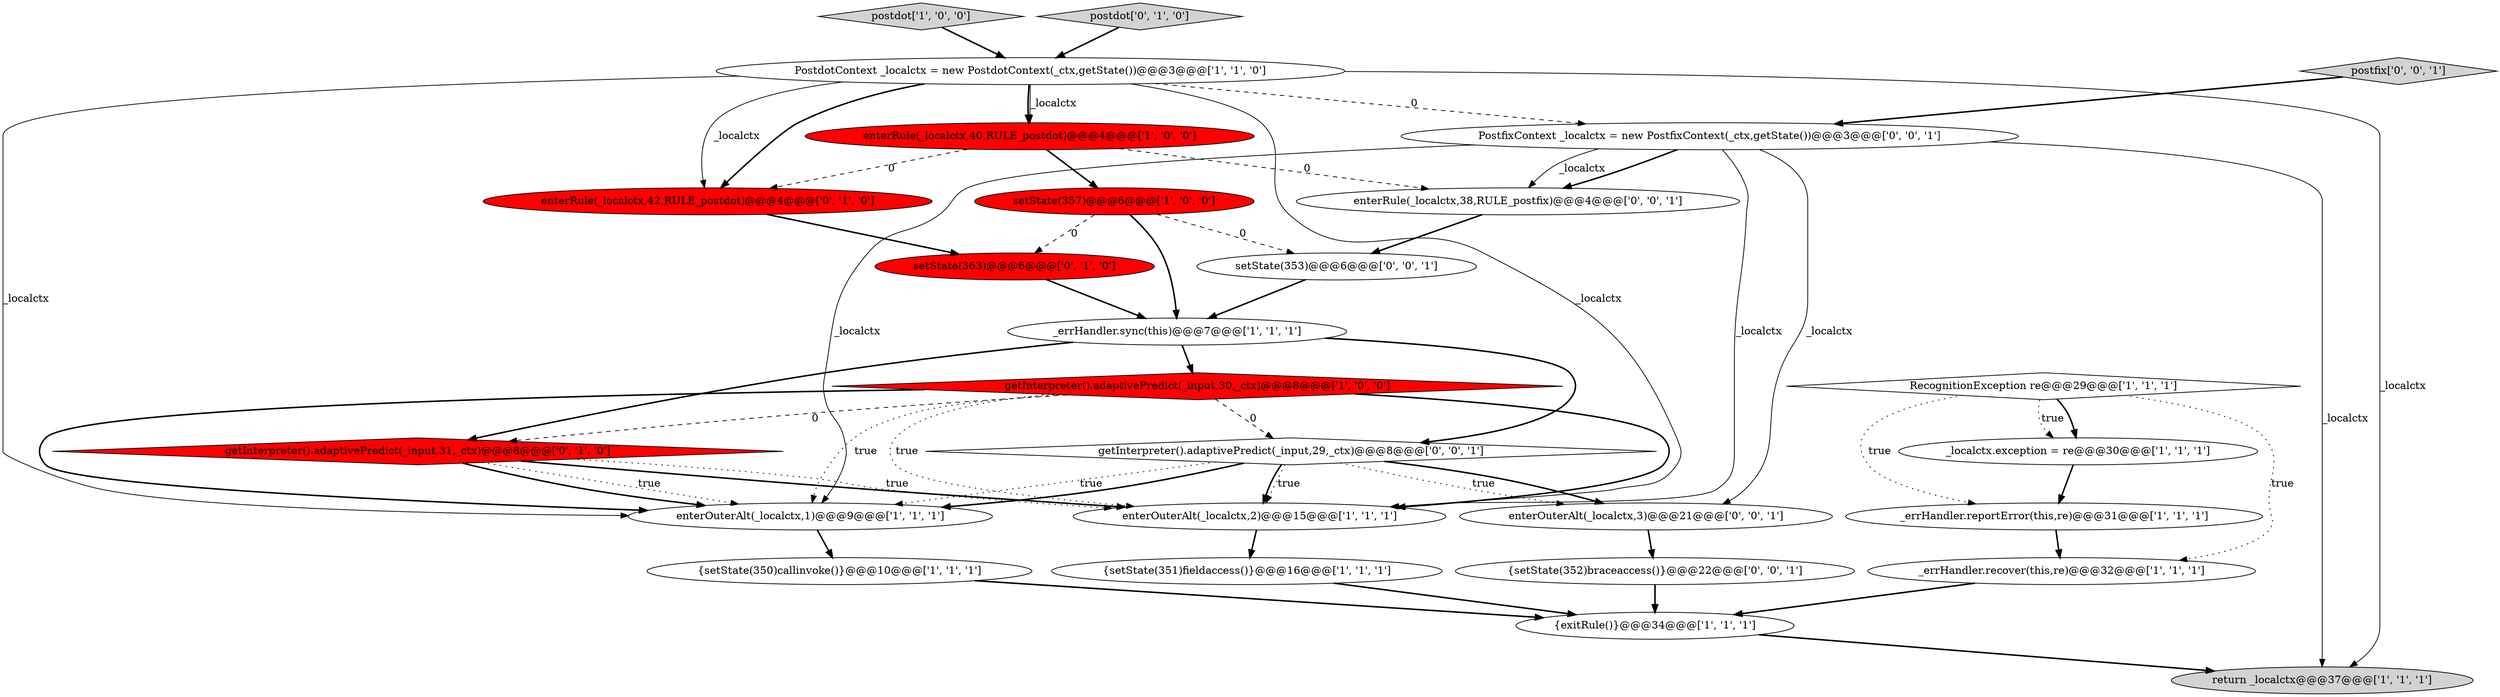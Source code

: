 digraph {
7 [style = filled, label = "{exitRule()}@@@34@@@['1', '1', '1']", fillcolor = white, shape = ellipse image = "AAA0AAABBB1BBB"];
0 [style = filled, label = "getInterpreter().adaptivePredict(_input,30,_ctx)@@@8@@@['1', '0', '0']", fillcolor = red, shape = diamond image = "AAA1AAABBB1BBB"];
4 [style = filled, label = "{setState(351)fieldaccess()}@@@16@@@['1', '1', '1']", fillcolor = white, shape = ellipse image = "AAA0AAABBB1BBB"];
26 [style = filled, label = "setState(353)@@@6@@@['0', '0', '1']", fillcolor = white, shape = ellipse image = "AAA0AAABBB3BBB"];
3 [style = filled, label = "_errHandler.recover(this,re)@@@32@@@['1', '1', '1']", fillcolor = white, shape = ellipse image = "AAA0AAABBB1BBB"];
21 [style = filled, label = "postfix['0', '0', '1']", fillcolor = lightgray, shape = diamond image = "AAA0AAABBB3BBB"];
18 [style = filled, label = "enterRule(_localctx,42,RULE_postdot)@@@4@@@['0', '1', '0']", fillcolor = red, shape = ellipse image = "AAA1AAABBB2BBB"];
24 [style = filled, label = "{setState(352)braceaccess()}@@@22@@@['0', '0', '1']", fillcolor = white, shape = ellipse image = "AAA0AAABBB3BBB"];
12 [style = filled, label = "_errHandler.reportError(this,re)@@@31@@@['1', '1', '1']", fillcolor = white, shape = ellipse image = "AAA0AAABBB1BBB"];
23 [style = filled, label = "getInterpreter().adaptivePredict(_input,29,_ctx)@@@8@@@['0', '0', '1']", fillcolor = white, shape = diamond image = "AAA0AAABBB3BBB"];
5 [style = filled, label = "enterRule(_localctx,40,RULE_postdot)@@@4@@@['1', '0', '0']", fillcolor = red, shape = ellipse image = "AAA1AAABBB1BBB"];
11 [style = filled, label = "enterOuterAlt(_localctx,2)@@@15@@@['1', '1', '1']", fillcolor = white, shape = ellipse image = "AAA0AAABBB1BBB"];
25 [style = filled, label = "PostfixContext _localctx = new PostfixContext(_ctx,getState())@@@3@@@['0', '0', '1']", fillcolor = white, shape = ellipse image = "AAA0AAABBB3BBB"];
16 [style = filled, label = "getInterpreter().adaptivePredict(_input,31,_ctx)@@@8@@@['0', '1', '0']", fillcolor = red, shape = diamond image = "AAA1AAABBB2BBB"];
10 [style = filled, label = "PostdotContext _localctx = new PostdotContext(_ctx,getState())@@@3@@@['1', '1', '0']", fillcolor = white, shape = ellipse image = "AAA0AAABBB1BBB"];
14 [style = filled, label = "setState(357)@@@6@@@['1', '0', '0']", fillcolor = red, shape = ellipse image = "AAA1AAABBB1BBB"];
13 [style = filled, label = "return _localctx@@@37@@@['1', '1', '1']", fillcolor = lightgray, shape = ellipse image = "AAA0AAABBB1BBB"];
1 [style = filled, label = "postdot['1', '0', '0']", fillcolor = lightgray, shape = diamond image = "AAA0AAABBB1BBB"];
17 [style = filled, label = "setState(363)@@@6@@@['0', '1', '0']", fillcolor = red, shape = ellipse image = "AAA1AAABBB2BBB"];
15 [style = filled, label = "_localctx.exception = re@@@30@@@['1', '1', '1']", fillcolor = white, shape = ellipse image = "AAA0AAABBB1BBB"];
20 [style = filled, label = "enterOuterAlt(_localctx,3)@@@21@@@['0', '0', '1']", fillcolor = white, shape = ellipse image = "AAA0AAABBB3BBB"];
22 [style = filled, label = "enterRule(_localctx,38,RULE_postfix)@@@4@@@['0', '0', '1']", fillcolor = white, shape = ellipse image = "AAA0AAABBB3BBB"];
6 [style = filled, label = "_errHandler.sync(this)@@@7@@@['1', '1', '1']", fillcolor = white, shape = ellipse image = "AAA0AAABBB1BBB"];
8 [style = filled, label = "RecognitionException re@@@29@@@['1', '1', '1']", fillcolor = white, shape = diamond image = "AAA0AAABBB1BBB"];
9 [style = filled, label = "{setState(350)callinvoke()}@@@10@@@['1', '1', '1']", fillcolor = white, shape = ellipse image = "AAA0AAABBB1BBB"];
19 [style = filled, label = "postdot['0', '1', '0']", fillcolor = lightgray, shape = diamond image = "AAA0AAABBB2BBB"];
2 [style = filled, label = "enterOuterAlt(_localctx,1)@@@9@@@['1', '1', '1']", fillcolor = white, shape = ellipse image = "AAA0AAABBB1BBB"];
7->13 [style = bold, label=""];
22->26 [style = bold, label=""];
10->18 [style = bold, label=""];
25->20 [style = solid, label="_localctx"];
23->20 [style = bold, label=""];
16->11 [style = bold, label=""];
8->15 [style = bold, label=""];
16->2 [style = dotted, label="true"];
25->22 [style = bold, label=""];
17->6 [style = bold, label=""];
6->23 [style = bold, label=""];
0->23 [style = dashed, label="0"];
11->4 [style = bold, label=""];
0->2 [style = bold, label=""];
0->16 [style = dashed, label="0"];
18->17 [style = bold, label=""];
8->15 [style = dotted, label="true"];
0->11 [style = bold, label=""];
19->10 [style = bold, label=""];
25->13 [style = solid, label="_localctx"];
6->0 [style = bold, label=""];
2->9 [style = bold, label=""];
5->14 [style = bold, label=""];
21->25 [style = bold, label=""];
16->2 [style = bold, label=""];
9->7 [style = bold, label=""];
26->6 [style = bold, label=""];
5->18 [style = dashed, label="0"];
23->2 [style = dotted, label="true"];
8->3 [style = dotted, label="true"];
4->7 [style = bold, label=""];
14->26 [style = dashed, label="0"];
10->5 [style = solid, label="_localctx"];
23->20 [style = dotted, label="true"];
25->11 [style = solid, label="_localctx"];
10->2 [style = solid, label="_localctx"];
10->18 [style = solid, label="_localctx"];
10->13 [style = solid, label="_localctx"];
10->5 [style = bold, label=""];
8->12 [style = dotted, label="true"];
3->7 [style = bold, label=""];
6->16 [style = bold, label=""];
25->22 [style = solid, label="_localctx"];
25->2 [style = solid, label="_localctx"];
10->11 [style = solid, label="_localctx"];
14->17 [style = dashed, label="0"];
15->12 [style = bold, label=""];
12->3 [style = bold, label=""];
23->2 [style = bold, label=""];
5->22 [style = dashed, label="0"];
0->2 [style = dotted, label="true"];
23->11 [style = bold, label=""];
20->24 [style = bold, label=""];
24->7 [style = bold, label=""];
1->10 [style = bold, label=""];
0->11 [style = dotted, label="true"];
16->11 [style = dotted, label="true"];
14->6 [style = bold, label=""];
10->25 [style = dashed, label="0"];
23->11 [style = dotted, label="true"];
}
